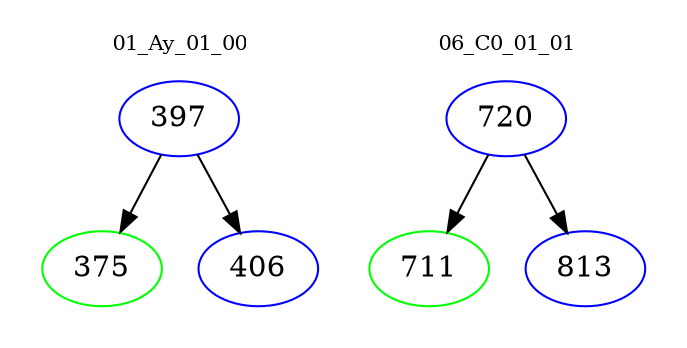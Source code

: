 digraph{
subgraph cluster_0 {
color = white
label = "01_Ay_01_00";
fontsize=10;
T0_397 [label="397", color="blue"]
T0_397 -> T0_375 [color="black"]
T0_375 [label="375", color="green"]
T0_397 -> T0_406 [color="black"]
T0_406 [label="406", color="blue"]
}
subgraph cluster_1 {
color = white
label = "06_C0_01_01";
fontsize=10;
T1_720 [label="720", color="blue"]
T1_720 -> T1_711 [color="black"]
T1_711 [label="711", color="green"]
T1_720 -> T1_813 [color="black"]
T1_813 [label="813", color="blue"]
}
}
